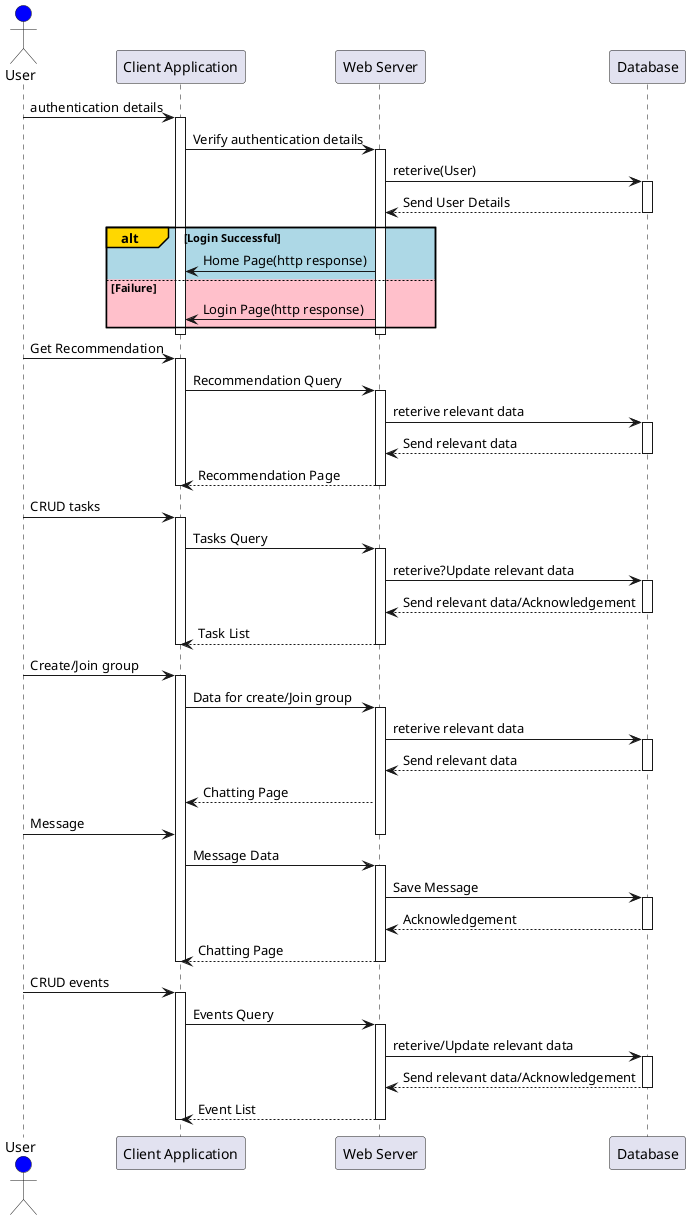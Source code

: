 @startuml Recommendation Sequence UML Diagram
actor User #blue

'1 ****************************************************'
User -> "Client Application": authentication details
activate "Client Application" 

"Client Application" -> "Web Server": Verify authentication details
activate "Web Server"

"Web Server" -> Database: reterive(User)
activate Database
Database --> "Web Server": Send User Details
deactivate Database

alt#Gold #LightBlue Login Successful
    "Web Server" -> "Client Application": Home Page(http response)
else #Pink Failure
    "Web Server" -> "Client Application": Login Page(http response)
end

deactivate "Web Server"
deactivate "Client Application"
'2 ****************************************************'

User -> "Client Application": Get Recommendation
activate "Client Application" 

"Client Application" -> "Web Server": Recommendation Query
activate "Web Server"

"Web Server" -> Database: reterive relevant data
activate Database
Database --> "Web Server": Send relevant data
deactivate Database
"Web Server" --> "Client Application": Recommendation Page
deactivate "Web Server"

deactivate "Client Application"

'3 ****************************************************'

User -> "Client Application": CRUD tasks
activate "Client Application" 

"Client Application" -> "Web Server": Tasks Query
activate "Web Server"

"Web Server" -> Database: reterive?Update relevant data
activate Database
Database --> "Web Server": Send relevant data/Acknowledgement 
deactivate Database
"Web Server" --> "Client Application": Task List
deactivate "Web Server"
deactivate "Client Application"
'4 ****************************************************'

User -> "Client Application": Create/Join group
activate "Client Application" 

"Client Application" -> "Web Server": Data for create/Join group
activate "Web Server"

"Web Server" -> Database: reterive relevant data
activate Database
Database --> "Web Server": Send relevant data
deactivate Database
"Web Server" --> "Client Application": Chatting Page

User -> "Client Application": Message
deactivate "Web Server"

"Client Application" -> "Web Server": Message Data
activate "Web Server"

"Web Server" -> Database: Save Message
activate Database
Database --> "Web Server": Acknowledgement
deactivate Database
"Web Server" --> "Client Application": Chatting Page
deactivate "Web Server"

deactivate "Client Application"
'5 ****************************************************'

User -> "Client Application": CRUD events
activate "Client Application" 

"Client Application" -> "Web Server": Events Query
activate "Web Server"

"Web Server" -> Database: reterive/Update relevant data
activate Database
Database --> "Web Server": Send relevant data/Acknowledgement
deactivate Database
"Web Server" --> "Client Application": Event List
deactivate "Web Server"

deactivate "Client Application"
'****************************************************'

deactivate "Client Application"
@enduml

